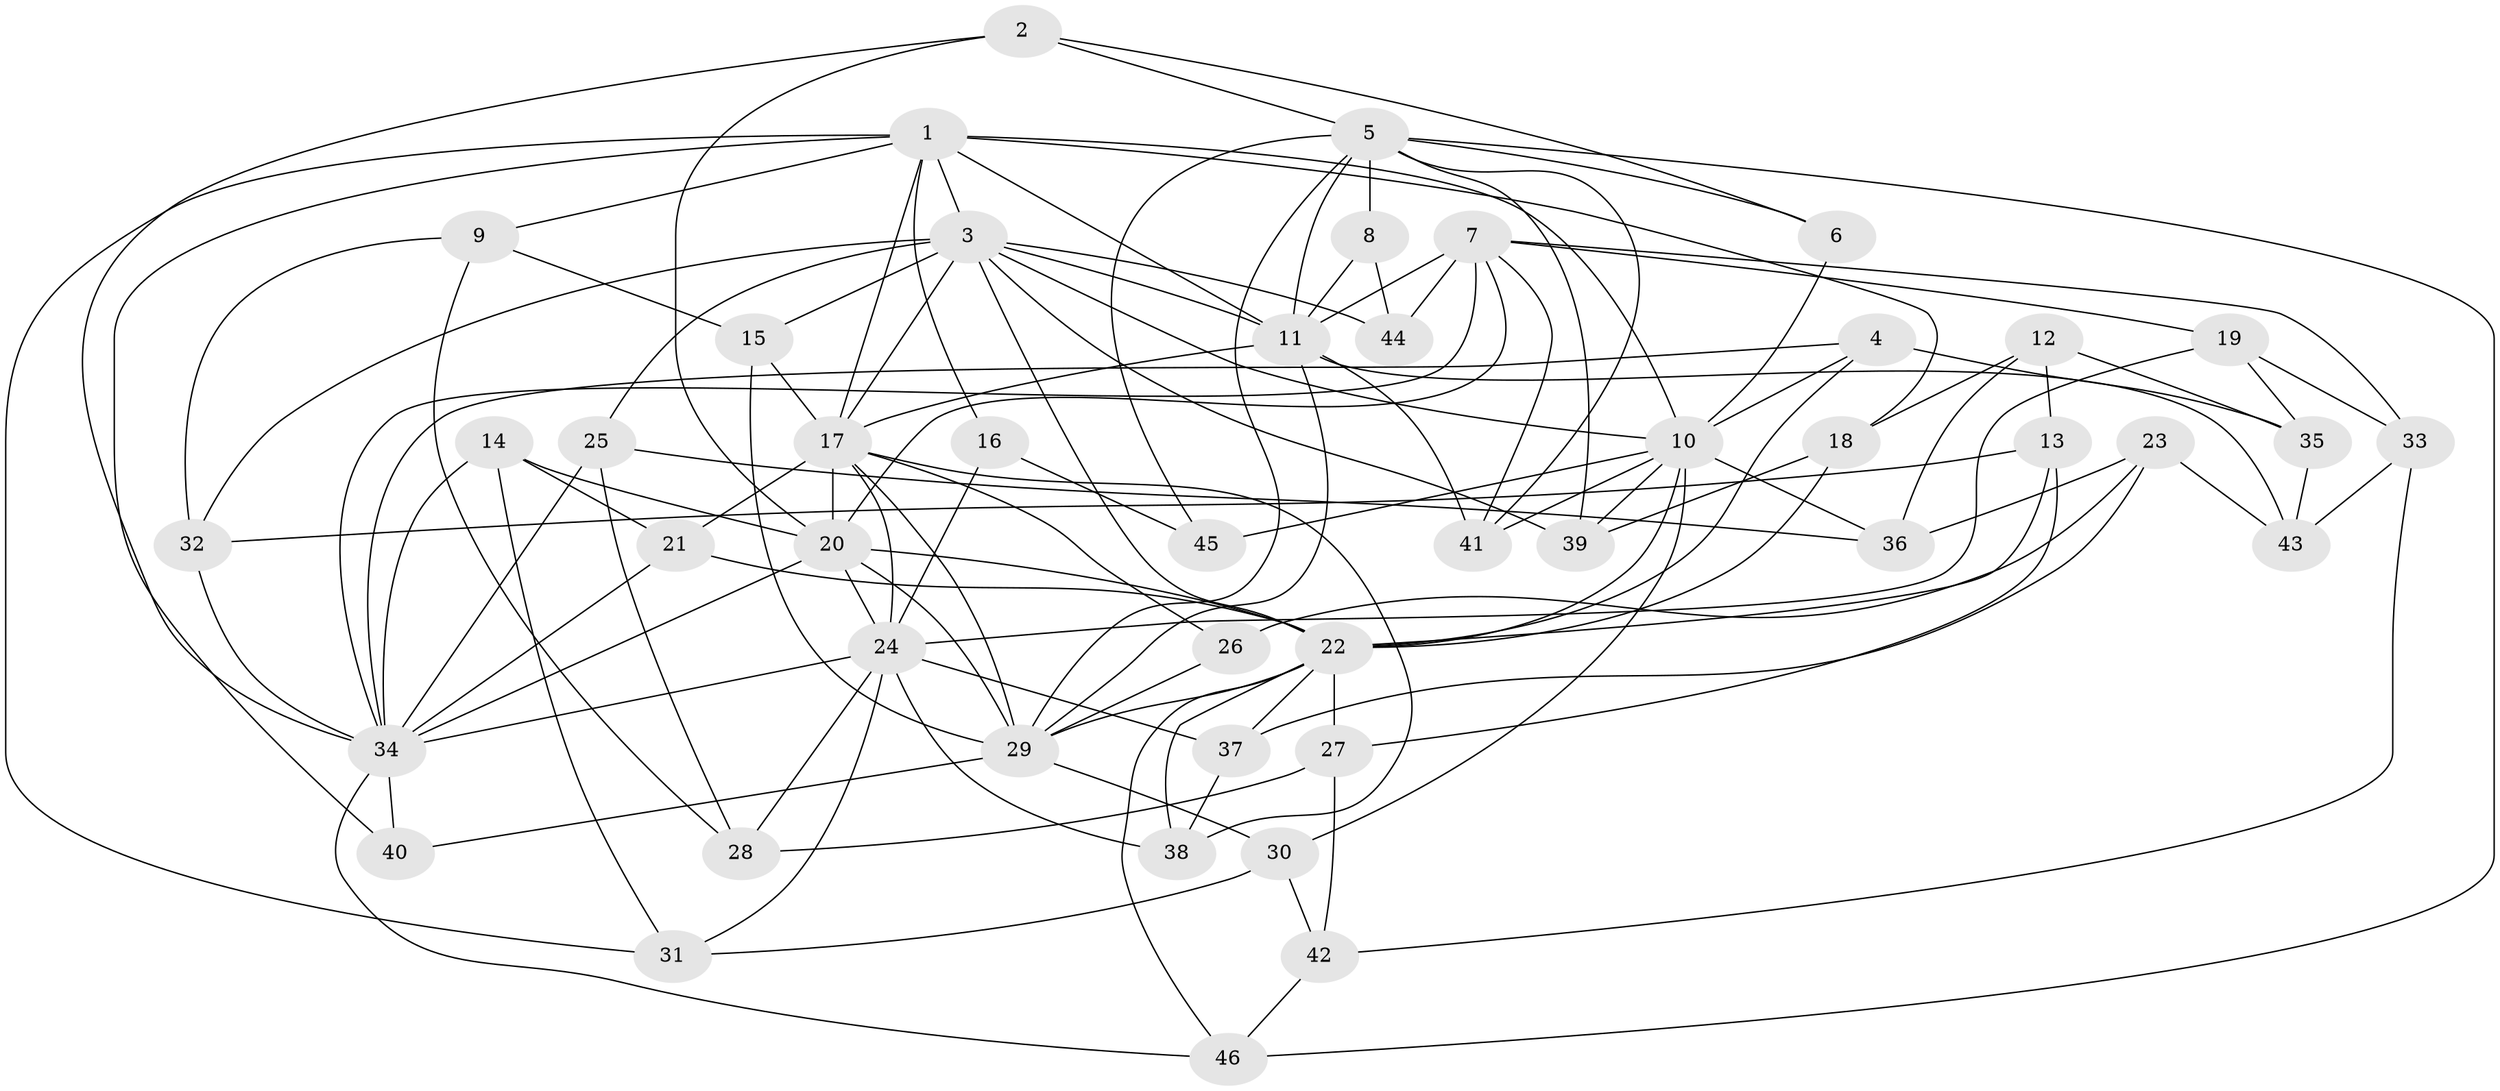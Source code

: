// original degree distribution, {4: 1.0}
// Generated by graph-tools (version 1.1) at 2025/38/03/09/25 02:38:04]
// undirected, 46 vertices, 121 edges
graph export_dot {
graph [start="1"]
  node [color=gray90,style=filled];
  1;
  2;
  3;
  4;
  5;
  6;
  7;
  8;
  9;
  10;
  11;
  12;
  13;
  14;
  15;
  16;
  17;
  18;
  19;
  20;
  21;
  22;
  23;
  24;
  25;
  26;
  27;
  28;
  29;
  30;
  31;
  32;
  33;
  34;
  35;
  36;
  37;
  38;
  39;
  40;
  41;
  42;
  43;
  44;
  45;
  46;
  1 -- 3 [weight=2.0];
  1 -- 9 [weight=1.0];
  1 -- 10 [weight=1.0];
  1 -- 11 [weight=1.0];
  1 -- 16 [weight=1.0];
  1 -- 17 [weight=1.0];
  1 -- 18 [weight=1.0];
  1 -- 31 [weight=1.0];
  1 -- 40 [weight=1.0];
  2 -- 5 [weight=1.0];
  2 -- 6 [weight=1.0];
  2 -- 20 [weight=1.0];
  2 -- 34 [weight=1.0];
  3 -- 10 [weight=1.0];
  3 -- 11 [weight=1.0];
  3 -- 15 [weight=1.0];
  3 -- 17 [weight=1.0];
  3 -- 22 [weight=1.0];
  3 -- 25 [weight=1.0];
  3 -- 32 [weight=1.0];
  3 -- 39 [weight=1.0];
  3 -- 44 [weight=2.0];
  4 -- 10 [weight=1.0];
  4 -- 22 [weight=1.0];
  4 -- 34 [weight=1.0];
  4 -- 35 [weight=1.0];
  5 -- 6 [weight=2.0];
  5 -- 8 [weight=2.0];
  5 -- 11 [weight=1.0];
  5 -- 29 [weight=1.0];
  5 -- 39 [weight=1.0];
  5 -- 41 [weight=1.0];
  5 -- 45 [weight=2.0];
  5 -- 46 [weight=1.0];
  6 -- 10 [weight=1.0];
  7 -- 11 [weight=4.0];
  7 -- 19 [weight=1.0];
  7 -- 20 [weight=1.0];
  7 -- 33 [weight=1.0];
  7 -- 34 [weight=1.0];
  7 -- 41 [weight=1.0];
  7 -- 44 [weight=1.0];
  8 -- 11 [weight=1.0];
  8 -- 44 [weight=1.0];
  9 -- 15 [weight=1.0];
  9 -- 28 [weight=1.0];
  9 -- 32 [weight=1.0];
  10 -- 22 [weight=1.0];
  10 -- 30 [weight=1.0];
  10 -- 36 [weight=1.0];
  10 -- 39 [weight=1.0];
  10 -- 41 [weight=1.0];
  10 -- 45 [weight=1.0];
  11 -- 17 [weight=1.0];
  11 -- 29 [weight=1.0];
  11 -- 41 [weight=1.0];
  11 -- 43 [weight=1.0];
  12 -- 13 [weight=1.0];
  12 -- 18 [weight=1.0];
  12 -- 35 [weight=1.0];
  12 -- 36 [weight=1.0];
  13 -- 22 [weight=1.0];
  13 -- 27 [weight=1.0];
  13 -- 32 [weight=1.0];
  14 -- 20 [weight=1.0];
  14 -- 21 [weight=1.0];
  14 -- 31 [weight=1.0];
  14 -- 34 [weight=1.0];
  15 -- 17 [weight=1.0];
  15 -- 29 [weight=1.0];
  16 -- 24 [weight=2.0];
  16 -- 45 [weight=1.0];
  17 -- 20 [weight=2.0];
  17 -- 21 [weight=1.0];
  17 -- 24 [weight=1.0];
  17 -- 26 [weight=1.0];
  17 -- 29 [weight=2.0];
  17 -- 38 [weight=1.0];
  18 -- 22 [weight=1.0];
  18 -- 39 [weight=1.0];
  19 -- 24 [weight=1.0];
  19 -- 33 [weight=1.0];
  19 -- 35 [weight=1.0];
  20 -- 22 [weight=1.0];
  20 -- 24 [weight=1.0];
  20 -- 29 [weight=1.0];
  20 -- 34 [weight=2.0];
  21 -- 22 [weight=1.0];
  21 -- 34 [weight=1.0];
  22 -- 27 [weight=1.0];
  22 -- 29 [weight=1.0];
  22 -- 37 [weight=1.0];
  22 -- 38 [weight=1.0];
  22 -- 46 [weight=1.0];
  23 -- 26 [weight=1.0];
  23 -- 36 [weight=1.0];
  23 -- 37 [weight=1.0];
  23 -- 43 [weight=1.0];
  24 -- 28 [weight=1.0];
  24 -- 31 [weight=1.0];
  24 -- 34 [weight=1.0];
  24 -- 37 [weight=1.0];
  24 -- 38 [weight=1.0];
  25 -- 28 [weight=1.0];
  25 -- 34 [weight=1.0];
  25 -- 36 [weight=1.0];
  26 -- 29 [weight=2.0];
  27 -- 28 [weight=1.0];
  27 -- 42 [weight=1.0];
  29 -- 30 [weight=1.0];
  29 -- 40 [weight=2.0];
  30 -- 31 [weight=1.0];
  30 -- 42 [weight=1.0];
  32 -- 34 [weight=1.0];
  33 -- 42 [weight=1.0];
  33 -- 43 [weight=1.0];
  34 -- 40 [weight=1.0];
  34 -- 46 [weight=1.0];
  35 -- 43 [weight=1.0];
  37 -- 38 [weight=1.0];
  42 -- 46 [weight=1.0];
}
